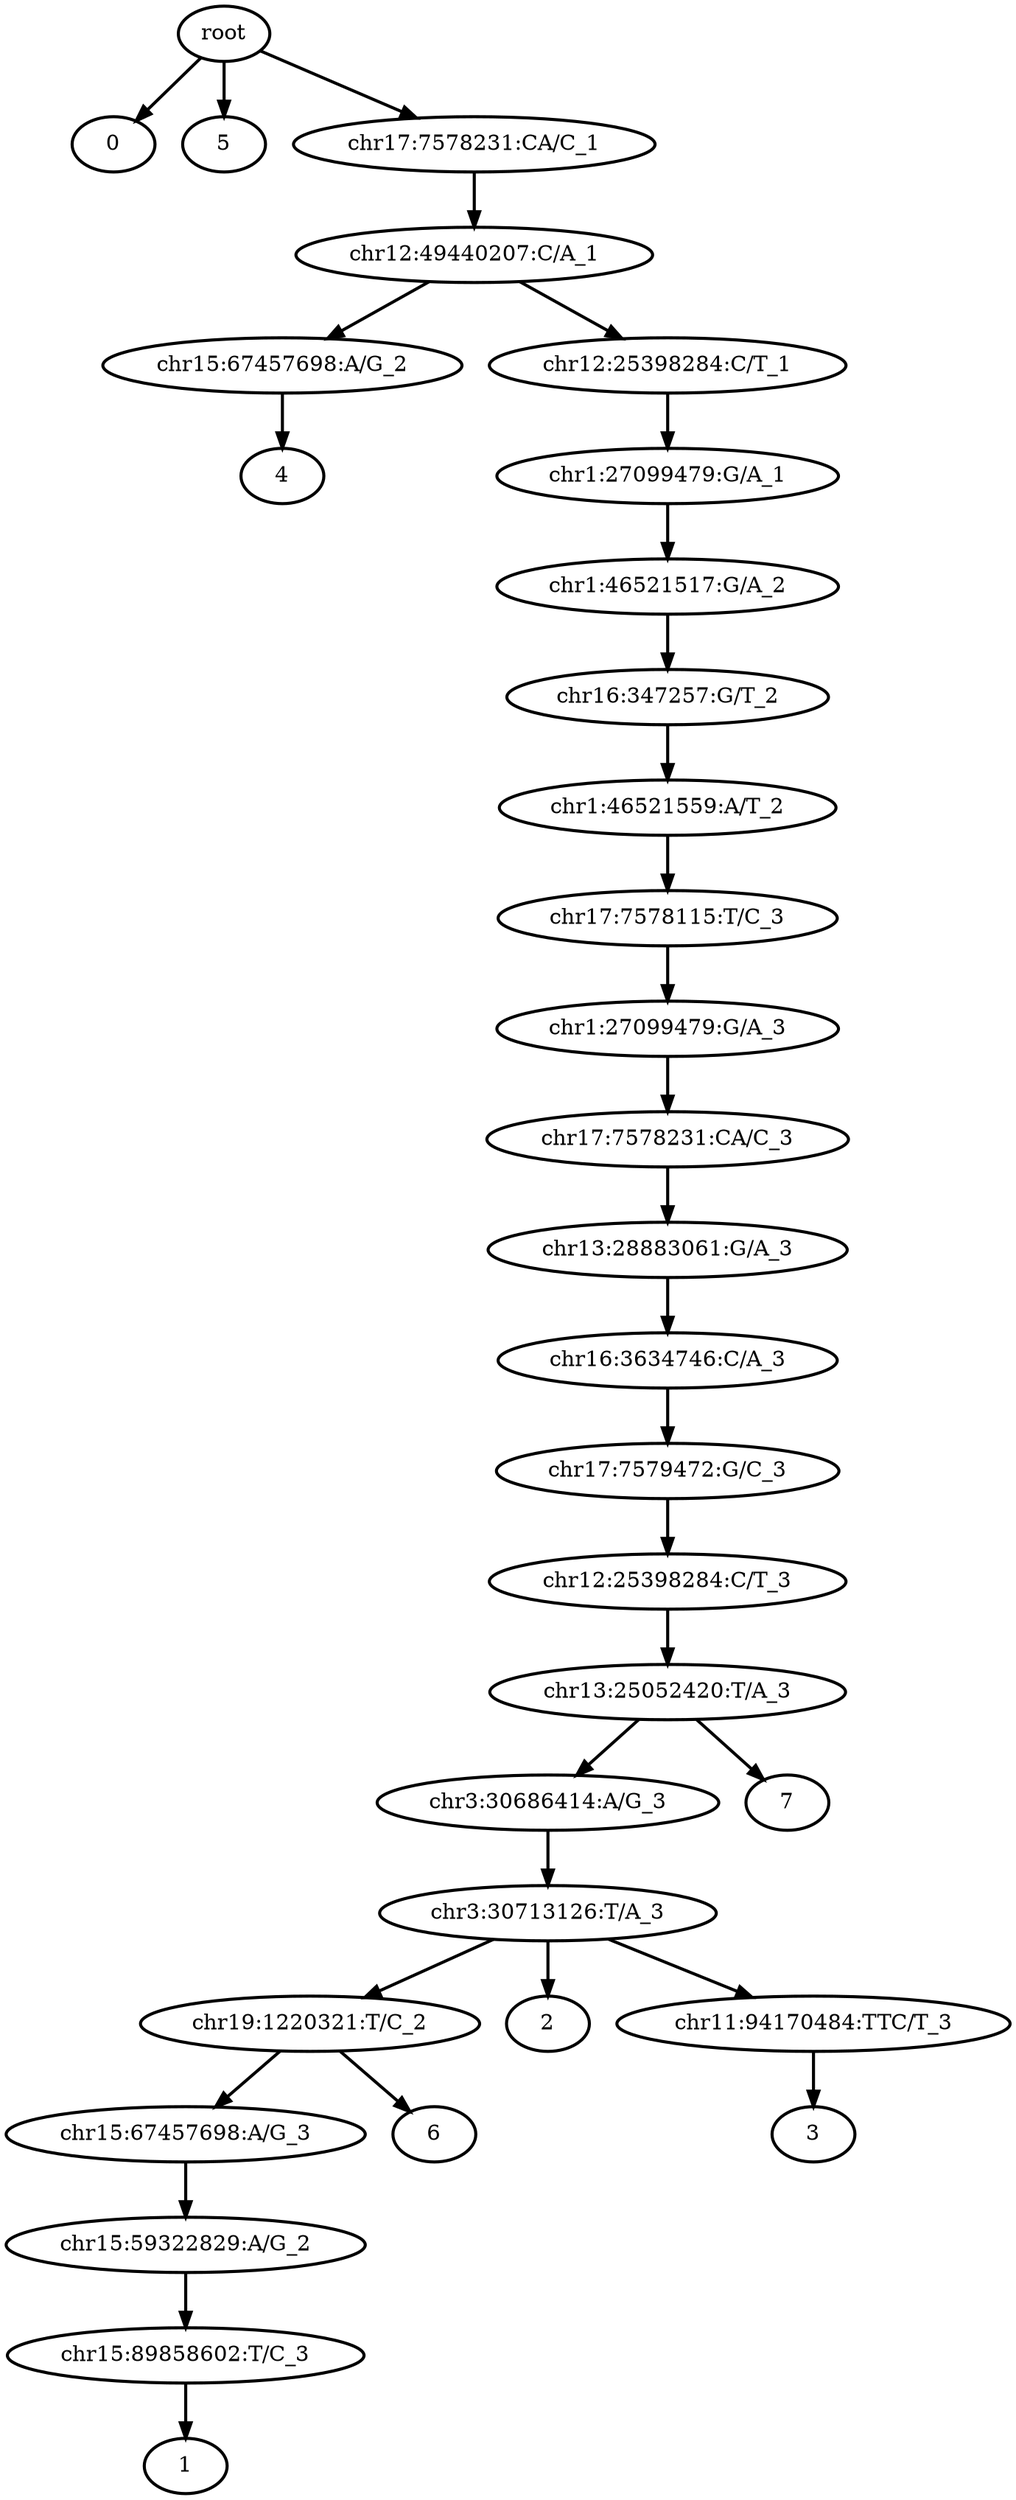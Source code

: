 digraph N {
	overlap="false"
	rankdir="TB"
	0 [label="root", style="bold"];
	1 [label="0", style="bold"];
	2 [label="chr3:30686414:A/G_3", style="bold"];
	3 [label="chr3:30713126:T/A_3", style="bold"];
	4 [label="chr19:1220321:T/C_2", style="bold"];
	5 [label="chr15:67457698:A/G_3", style="bold"];
	6 [label="chr15:59322829:A/G_2", style="bold"];
	7 [label="chr15:89858602:T/C_3", style="bold"];
	8 [label="1", style="bold"];
	9 [label="2", style="bold"];
	10 [label="chr11:94170484:TTC/T_3", style="bold"];
	11 [label="3", style="bold"];
	12 [label="chr15:67457698:A/G_2", style="bold"];
	13 [label="4", style="bold"];
	14 [label="5", style="bold"];
	15 [label="6", style="bold"];
	16 [label="7", style="bold"];
	17 [label="chr1:46521517:G/A_2", style="bold"];
	18 [label="chr16:347257:G/T_2", style="bold"];
	19 [label="chr1:46521559:A/T_2", style="bold"];
	20 [label="chr17:7578115:T/C_3", style="bold"];
	21 [label="chr1:27099479:G/A_3", style="bold"];
	22 [label="chr17:7578231:CA/C_3", style="bold"];
	23 [label="chr13:28883061:G/A_3", style="bold"];
	24 [label="chr16:3634746:C/A_3", style="bold"];
	25 [label="chr17:7579472:G/C_3", style="bold"];
	26 [label="chr12:25398284:C/T_3", style="bold"];
	27 [label="chr13:25052420:T/A_3", style="bold"];
	28 [label="chr17:7578231:CA/C_1", style="bold"];
	29 [label="chr12:49440207:C/A_1", style="bold"];
	30 [label="chr12:25398284:C/T_1", style="bold"];
	31 [label="chr1:27099479:G/A_1", style="bold"];
	0 -> 1 [style="bold"];
	0 -> 14 [style="bold"];
	0 -> 28 [style="bold"];
	2 -> 3 [style="bold"];
	3 -> 4 [style="bold"];
	3 -> 9 [style="bold"];
	3 -> 10 [style="bold"];
	4 -> 5 [style="bold"];
	4 -> 15 [style="bold"];
	5 -> 6 [style="bold"];
	6 -> 7 [style="bold"];
	7 -> 8 [style="bold"];
	10 -> 11 [style="bold"];
	12 -> 13 [style="bold"];
	17 -> 18 [style="bold"];
	18 -> 19 [style="bold"];
	19 -> 20 [style="bold"];
	20 -> 21 [style="bold"];
	21 -> 22 [style="bold"];
	22 -> 23 [style="bold"];
	23 -> 24 [style="bold"];
	24 -> 25 [style="bold"];
	25 -> 26 [style="bold"];
	26 -> 27 [style="bold"];
	27 -> 2 [style="bold"];
	27 -> 16 [style="bold"];
	28 -> 29 [style="bold"];
	29 -> 12 [style="bold"];
	29 -> 30 [style="bold"];
	30 -> 31 [style="bold"];
	31 -> 17 [style="bold"];
}